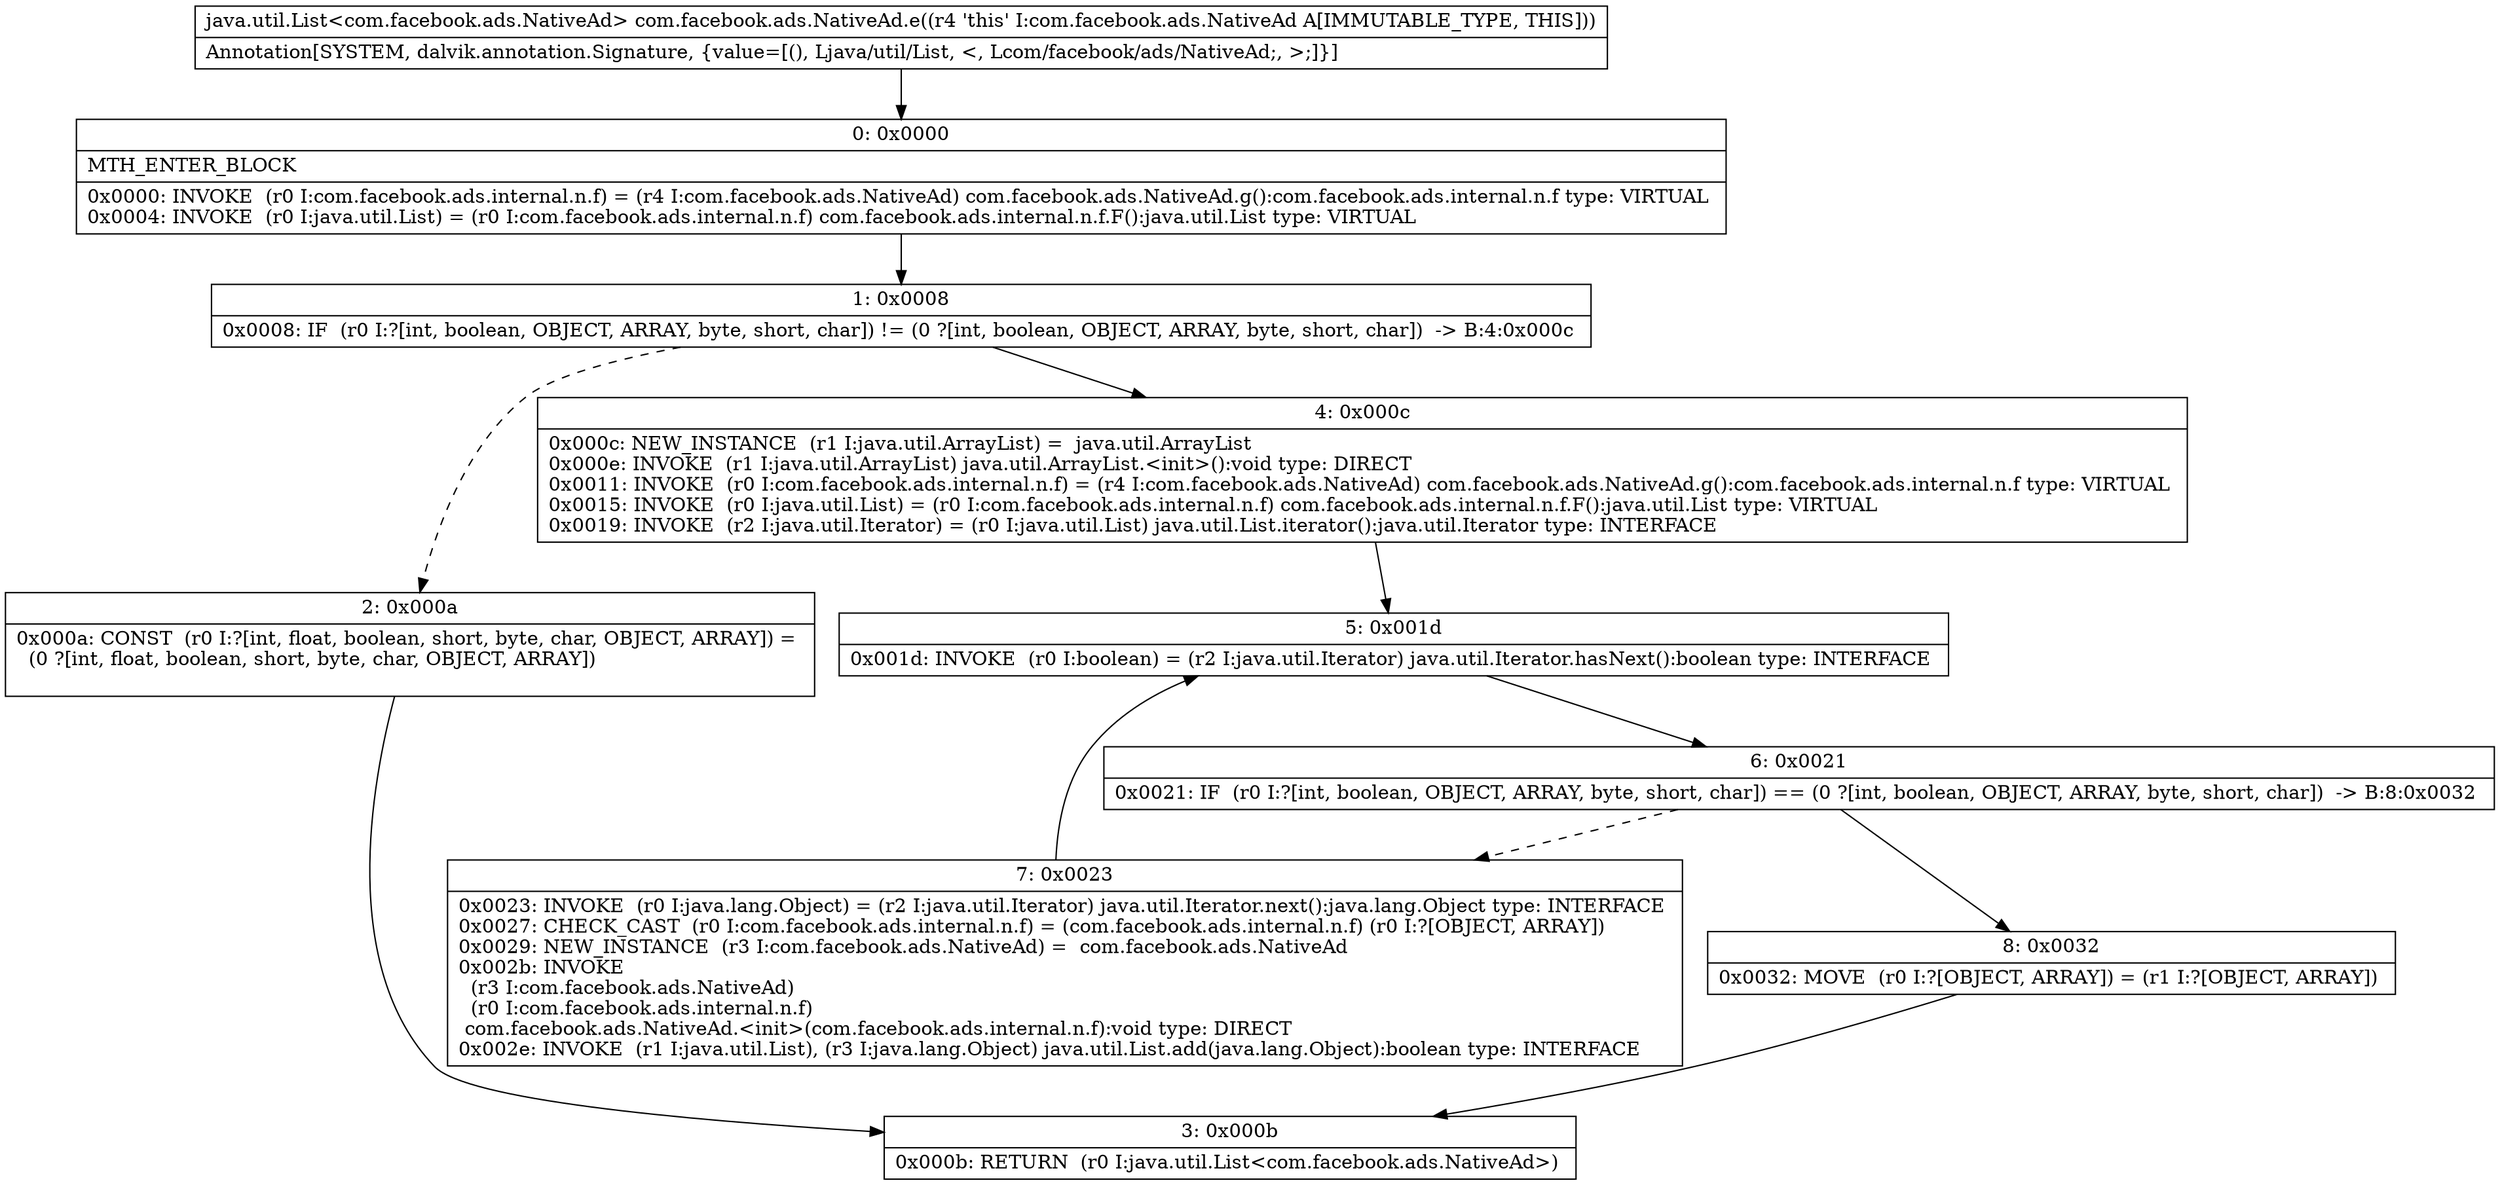 digraph "CFG forcom.facebook.ads.NativeAd.e()Ljava\/util\/List;" {
Node_0 [shape=record,label="{0\:\ 0x0000|MTH_ENTER_BLOCK\l|0x0000: INVOKE  (r0 I:com.facebook.ads.internal.n.f) = (r4 I:com.facebook.ads.NativeAd) com.facebook.ads.NativeAd.g():com.facebook.ads.internal.n.f type: VIRTUAL \l0x0004: INVOKE  (r0 I:java.util.List) = (r0 I:com.facebook.ads.internal.n.f) com.facebook.ads.internal.n.f.F():java.util.List type: VIRTUAL \l}"];
Node_1 [shape=record,label="{1\:\ 0x0008|0x0008: IF  (r0 I:?[int, boolean, OBJECT, ARRAY, byte, short, char]) != (0 ?[int, boolean, OBJECT, ARRAY, byte, short, char])  \-\> B:4:0x000c \l}"];
Node_2 [shape=record,label="{2\:\ 0x000a|0x000a: CONST  (r0 I:?[int, float, boolean, short, byte, char, OBJECT, ARRAY]) = \l  (0 ?[int, float, boolean, short, byte, char, OBJECT, ARRAY])\l \l}"];
Node_3 [shape=record,label="{3\:\ 0x000b|0x000b: RETURN  (r0 I:java.util.List\<com.facebook.ads.NativeAd\>) \l}"];
Node_4 [shape=record,label="{4\:\ 0x000c|0x000c: NEW_INSTANCE  (r1 I:java.util.ArrayList) =  java.util.ArrayList \l0x000e: INVOKE  (r1 I:java.util.ArrayList) java.util.ArrayList.\<init\>():void type: DIRECT \l0x0011: INVOKE  (r0 I:com.facebook.ads.internal.n.f) = (r4 I:com.facebook.ads.NativeAd) com.facebook.ads.NativeAd.g():com.facebook.ads.internal.n.f type: VIRTUAL \l0x0015: INVOKE  (r0 I:java.util.List) = (r0 I:com.facebook.ads.internal.n.f) com.facebook.ads.internal.n.f.F():java.util.List type: VIRTUAL \l0x0019: INVOKE  (r2 I:java.util.Iterator) = (r0 I:java.util.List) java.util.List.iterator():java.util.Iterator type: INTERFACE \l}"];
Node_5 [shape=record,label="{5\:\ 0x001d|0x001d: INVOKE  (r0 I:boolean) = (r2 I:java.util.Iterator) java.util.Iterator.hasNext():boolean type: INTERFACE \l}"];
Node_6 [shape=record,label="{6\:\ 0x0021|0x0021: IF  (r0 I:?[int, boolean, OBJECT, ARRAY, byte, short, char]) == (0 ?[int, boolean, OBJECT, ARRAY, byte, short, char])  \-\> B:8:0x0032 \l}"];
Node_7 [shape=record,label="{7\:\ 0x0023|0x0023: INVOKE  (r0 I:java.lang.Object) = (r2 I:java.util.Iterator) java.util.Iterator.next():java.lang.Object type: INTERFACE \l0x0027: CHECK_CAST  (r0 I:com.facebook.ads.internal.n.f) = (com.facebook.ads.internal.n.f) (r0 I:?[OBJECT, ARRAY]) \l0x0029: NEW_INSTANCE  (r3 I:com.facebook.ads.NativeAd) =  com.facebook.ads.NativeAd \l0x002b: INVOKE  \l  (r3 I:com.facebook.ads.NativeAd)\l  (r0 I:com.facebook.ads.internal.n.f)\l com.facebook.ads.NativeAd.\<init\>(com.facebook.ads.internal.n.f):void type: DIRECT \l0x002e: INVOKE  (r1 I:java.util.List), (r3 I:java.lang.Object) java.util.List.add(java.lang.Object):boolean type: INTERFACE \l}"];
Node_8 [shape=record,label="{8\:\ 0x0032|0x0032: MOVE  (r0 I:?[OBJECT, ARRAY]) = (r1 I:?[OBJECT, ARRAY]) \l}"];
MethodNode[shape=record,label="{java.util.List\<com.facebook.ads.NativeAd\> com.facebook.ads.NativeAd.e((r4 'this' I:com.facebook.ads.NativeAd A[IMMUTABLE_TYPE, THIS]))  | Annotation[SYSTEM, dalvik.annotation.Signature, \{value=[(), Ljava\/util\/List, \<, Lcom\/facebook\/ads\/NativeAd;, \>;]\}]\l}"];
MethodNode -> Node_0;
Node_0 -> Node_1;
Node_1 -> Node_2[style=dashed];
Node_1 -> Node_4;
Node_2 -> Node_3;
Node_4 -> Node_5;
Node_5 -> Node_6;
Node_6 -> Node_7[style=dashed];
Node_6 -> Node_8;
Node_7 -> Node_5;
Node_8 -> Node_3;
}

